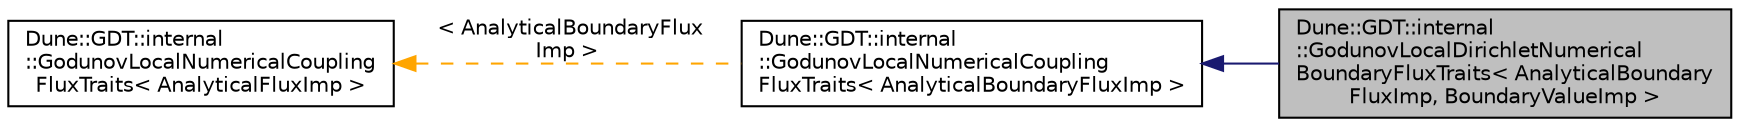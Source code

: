 digraph "Dune::GDT::internal::GodunovLocalDirichletNumericalBoundaryFluxTraits&lt; AnalyticalBoundaryFluxImp, BoundaryValueImp &gt;"
{
  edge [fontname="Helvetica",fontsize="10",labelfontname="Helvetica",labelfontsize="10"];
  node [fontname="Helvetica",fontsize="10",shape=record];
  rankdir="LR";
  Node0 [label="Dune::GDT::internal\l::GodunovLocalDirichletNumerical\lBoundaryFluxTraits\< AnalyticalBoundary\lFluxImp, BoundaryValueImp \>",height=0.2,width=0.4,color="black", fillcolor="grey75", style="filled", fontcolor="black"];
  Node1 -> Node0 [dir="back",color="midnightblue",fontsize="10",style="solid",fontname="Helvetica"];
  Node1 [label="Dune::GDT::internal\l::GodunovLocalNumericalCoupling\lFluxTraits\< AnalyticalBoundaryFluxImp \>",height=0.2,width=0.4,color="black", fillcolor="white", style="filled",URL="$a01322.html"];
  Node2 -> Node1 [dir="back",color="orange",fontsize="10",style="dashed",label=" \< AnalyticalBoundaryFlux\lImp \>" ,fontname="Helvetica"];
  Node2 [label="Dune::GDT::internal\l::GodunovLocalNumericalCoupling\lFluxTraits\< AnalyticalFluxImp \>",height=0.2,width=0.4,color="black", fillcolor="white", style="filled",URL="$a01322.html"];
}
